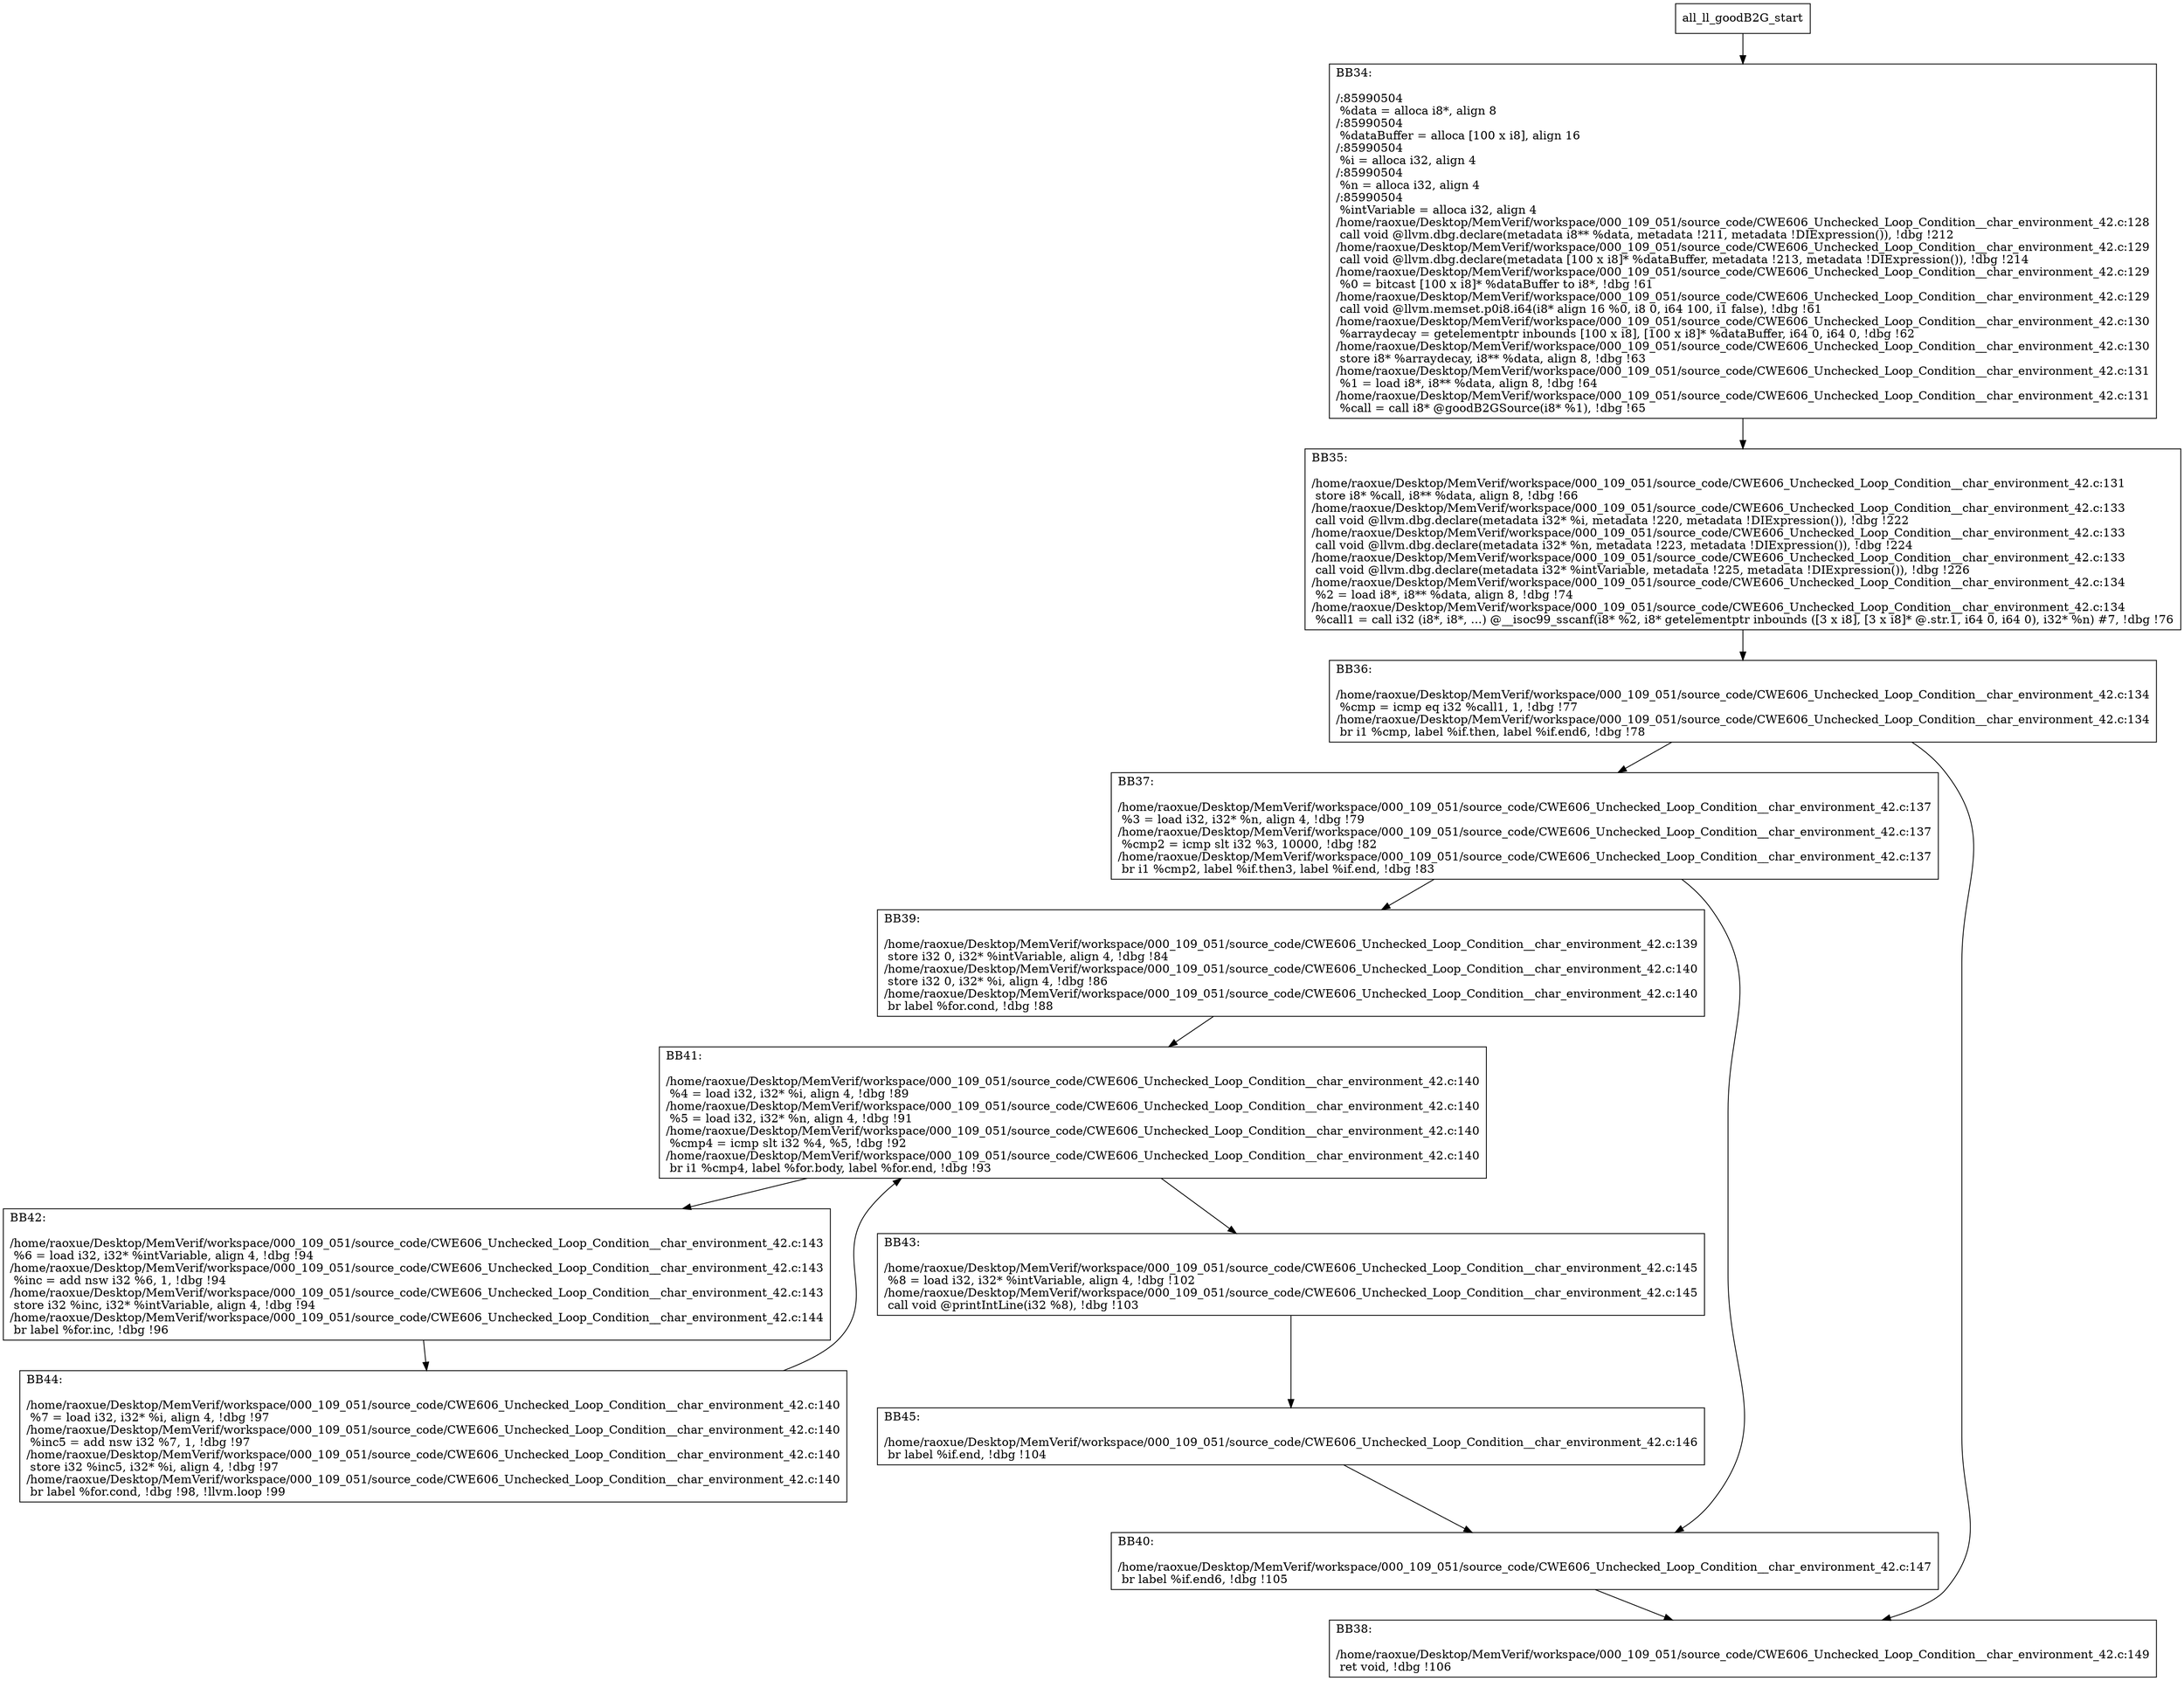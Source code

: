 digraph "CFG for'all_ll_goodB2G' function" {
	BBall_ll_goodB2G_start[shape=record,label="{all_ll_goodB2G_start}"];
	BBall_ll_goodB2G_start-> all_ll_goodB2GBB34;
	all_ll_goodB2GBB34 [shape=record, label="{BB34:\l\l/:85990504\l
  %data = alloca i8*, align 8\l
/:85990504\l
  %dataBuffer = alloca [100 x i8], align 16\l
/:85990504\l
  %i = alloca i32, align 4\l
/:85990504\l
  %n = alloca i32, align 4\l
/:85990504\l
  %intVariable = alloca i32, align 4\l
/home/raoxue/Desktop/MemVerif/workspace/000_109_051/source_code/CWE606_Unchecked_Loop_Condition__char_environment_42.c:128\l
  call void @llvm.dbg.declare(metadata i8** %data, metadata !211, metadata !DIExpression()), !dbg !212\l
/home/raoxue/Desktop/MemVerif/workspace/000_109_051/source_code/CWE606_Unchecked_Loop_Condition__char_environment_42.c:129\l
  call void @llvm.dbg.declare(metadata [100 x i8]* %dataBuffer, metadata !213, metadata !DIExpression()), !dbg !214\l
/home/raoxue/Desktop/MemVerif/workspace/000_109_051/source_code/CWE606_Unchecked_Loop_Condition__char_environment_42.c:129\l
  %0 = bitcast [100 x i8]* %dataBuffer to i8*, !dbg !61\l
/home/raoxue/Desktop/MemVerif/workspace/000_109_051/source_code/CWE606_Unchecked_Loop_Condition__char_environment_42.c:129\l
  call void @llvm.memset.p0i8.i64(i8* align 16 %0, i8 0, i64 100, i1 false), !dbg !61\l
/home/raoxue/Desktop/MemVerif/workspace/000_109_051/source_code/CWE606_Unchecked_Loop_Condition__char_environment_42.c:130\l
  %arraydecay = getelementptr inbounds [100 x i8], [100 x i8]* %dataBuffer, i64 0, i64 0, !dbg !62\l
/home/raoxue/Desktop/MemVerif/workspace/000_109_051/source_code/CWE606_Unchecked_Loop_Condition__char_environment_42.c:130\l
  store i8* %arraydecay, i8** %data, align 8, !dbg !63\l
/home/raoxue/Desktop/MemVerif/workspace/000_109_051/source_code/CWE606_Unchecked_Loop_Condition__char_environment_42.c:131\l
  %1 = load i8*, i8** %data, align 8, !dbg !64\l
/home/raoxue/Desktop/MemVerif/workspace/000_109_051/source_code/CWE606_Unchecked_Loop_Condition__char_environment_42.c:131\l
  %call = call i8* @goodB2GSource(i8* %1), !dbg !65\l
}"];
	all_ll_goodB2GBB34-> all_ll_goodB2GBB35;
	all_ll_goodB2GBB35 [shape=record, label="{BB35:\l\l/home/raoxue/Desktop/MemVerif/workspace/000_109_051/source_code/CWE606_Unchecked_Loop_Condition__char_environment_42.c:131\l
  store i8* %call, i8** %data, align 8, !dbg !66\l
/home/raoxue/Desktop/MemVerif/workspace/000_109_051/source_code/CWE606_Unchecked_Loop_Condition__char_environment_42.c:133\l
  call void @llvm.dbg.declare(metadata i32* %i, metadata !220, metadata !DIExpression()), !dbg !222\l
/home/raoxue/Desktop/MemVerif/workspace/000_109_051/source_code/CWE606_Unchecked_Loop_Condition__char_environment_42.c:133\l
  call void @llvm.dbg.declare(metadata i32* %n, metadata !223, metadata !DIExpression()), !dbg !224\l
/home/raoxue/Desktop/MemVerif/workspace/000_109_051/source_code/CWE606_Unchecked_Loop_Condition__char_environment_42.c:133\l
  call void @llvm.dbg.declare(metadata i32* %intVariable, metadata !225, metadata !DIExpression()), !dbg !226\l
/home/raoxue/Desktop/MemVerif/workspace/000_109_051/source_code/CWE606_Unchecked_Loop_Condition__char_environment_42.c:134\l
  %2 = load i8*, i8** %data, align 8, !dbg !74\l
/home/raoxue/Desktop/MemVerif/workspace/000_109_051/source_code/CWE606_Unchecked_Loop_Condition__char_environment_42.c:134\l
  %call1 = call i32 (i8*, i8*, ...) @__isoc99_sscanf(i8* %2, i8* getelementptr inbounds ([3 x i8], [3 x i8]* @.str.1, i64 0, i64 0), i32* %n) #7, !dbg !76\l
}"];
	all_ll_goodB2GBB35-> all_ll_goodB2GBB36;
	all_ll_goodB2GBB36 [shape=record, label="{BB36:\l\l/home/raoxue/Desktop/MemVerif/workspace/000_109_051/source_code/CWE606_Unchecked_Loop_Condition__char_environment_42.c:134\l
  %cmp = icmp eq i32 %call1, 1, !dbg !77\l
/home/raoxue/Desktop/MemVerif/workspace/000_109_051/source_code/CWE606_Unchecked_Loop_Condition__char_environment_42.c:134\l
  br i1 %cmp, label %if.then, label %if.end6, !dbg !78\l
}"];
	all_ll_goodB2GBB36-> all_ll_goodB2GBB37;
	all_ll_goodB2GBB36-> all_ll_goodB2GBB38;
	all_ll_goodB2GBB37 [shape=record, label="{BB37:\l\l/home/raoxue/Desktop/MemVerif/workspace/000_109_051/source_code/CWE606_Unchecked_Loop_Condition__char_environment_42.c:137\l
  %3 = load i32, i32* %n, align 4, !dbg !79\l
/home/raoxue/Desktop/MemVerif/workspace/000_109_051/source_code/CWE606_Unchecked_Loop_Condition__char_environment_42.c:137\l
  %cmp2 = icmp slt i32 %3, 10000, !dbg !82\l
/home/raoxue/Desktop/MemVerif/workspace/000_109_051/source_code/CWE606_Unchecked_Loop_Condition__char_environment_42.c:137\l
  br i1 %cmp2, label %if.then3, label %if.end, !dbg !83\l
}"];
	all_ll_goodB2GBB37-> all_ll_goodB2GBB39;
	all_ll_goodB2GBB37-> all_ll_goodB2GBB40;
	all_ll_goodB2GBB39 [shape=record, label="{BB39:\l\l/home/raoxue/Desktop/MemVerif/workspace/000_109_051/source_code/CWE606_Unchecked_Loop_Condition__char_environment_42.c:139\l
  store i32 0, i32* %intVariable, align 4, !dbg !84\l
/home/raoxue/Desktop/MemVerif/workspace/000_109_051/source_code/CWE606_Unchecked_Loop_Condition__char_environment_42.c:140\l
  store i32 0, i32* %i, align 4, !dbg !86\l
/home/raoxue/Desktop/MemVerif/workspace/000_109_051/source_code/CWE606_Unchecked_Loop_Condition__char_environment_42.c:140\l
  br label %for.cond, !dbg !88\l
}"];
	all_ll_goodB2GBB39-> all_ll_goodB2GBB41;
	all_ll_goodB2GBB41 [shape=record, label="{BB41:\l\l/home/raoxue/Desktop/MemVerif/workspace/000_109_051/source_code/CWE606_Unchecked_Loop_Condition__char_environment_42.c:140\l
  %4 = load i32, i32* %i, align 4, !dbg !89\l
/home/raoxue/Desktop/MemVerif/workspace/000_109_051/source_code/CWE606_Unchecked_Loop_Condition__char_environment_42.c:140\l
  %5 = load i32, i32* %n, align 4, !dbg !91\l
/home/raoxue/Desktop/MemVerif/workspace/000_109_051/source_code/CWE606_Unchecked_Loop_Condition__char_environment_42.c:140\l
  %cmp4 = icmp slt i32 %4, %5, !dbg !92\l
/home/raoxue/Desktop/MemVerif/workspace/000_109_051/source_code/CWE606_Unchecked_Loop_Condition__char_environment_42.c:140\l
  br i1 %cmp4, label %for.body, label %for.end, !dbg !93\l
}"];
	all_ll_goodB2GBB41-> all_ll_goodB2GBB42;
	all_ll_goodB2GBB41-> all_ll_goodB2GBB43;
	all_ll_goodB2GBB42 [shape=record, label="{BB42:\l\l/home/raoxue/Desktop/MemVerif/workspace/000_109_051/source_code/CWE606_Unchecked_Loop_Condition__char_environment_42.c:143\l
  %6 = load i32, i32* %intVariable, align 4, !dbg !94\l
/home/raoxue/Desktop/MemVerif/workspace/000_109_051/source_code/CWE606_Unchecked_Loop_Condition__char_environment_42.c:143\l
  %inc = add nsw i32 %6, 1, !dbg !94\l
/home/raoxue/Desktop/MemVerif/workspace/000_109_051/source_code/CWE606_Unchecked_Loop_Condition__char_environment_42.c:143\l
  store i32 %inc, i32* %intVariable, align 4, !dbg !94\l
/home/raoxue/Desktop/MemVerif/workspace/000_109_051/source_code/CWE606_Unchecked_Loop_Condition__char_environment_42.c:144\l
  br label %for.inc, !dbg !96\l
}"];
	all_ll_goodB2GBB42-> all_ll_goodB2GBB44;
	all_ll_goodB2GBB44 [shape=record, label="{BB44:\l\l/home/raoxue/Desktop/MemVerif/workspace/000_109_051/source_code/CWE606_Unchecked_Loop_Condition__char_environment_42.c:140\l
  %7 = load i32, i32* %i, align 4, !dbg !97\l
/home/raoxue/Desktop/MemVerif/workspace/000_109_051/source_code/CWE606_Unchecked_Loop_Condition__char_environment_42.c:140\l
  %inc5 = add nsw i32 %7, 1, !dbg !97\l
/home/raoxue/Desktop/MemVerif/workspace/000_109_051/source_code/CWE606_Unchecked_Loop_Condition__char_environment_42.c:140\l
  store i32 %inc5, i32* %i, align 4, !dbg !97\l
/home/raoxue/Desktop/MemVerif/workspace/000_109_051/source_code/CWE606_Unchecked_Loop_Condition__char_environment_42.c:140\l
  br label %for.cond, !dbg !98, !llvm.loop !99\l
}"];
	all_ll_goodB2GBB44-> all_ll_goodB2GBB41;
	all_ll_goodB2GBB43 [shape=record, label="{BB43:\l\l/home/raoxue/Desktop/MemVerif/workspace/000_109_051/source_code/CWE606_Unchecked_Loop_Condition__char_environment_42.c:145\l
  %8 = load i32, i32* %intVariable, align 4, !dbg !102\l
/home/raoxue/Desktop/MemVerif/workspace/000_109_051/source_code/CWE606_Unchecked_Loop_Condition__char_environment_42.c:145\l
  call void @printIntLine(i32 %8), !dbg !103\l
}"];
	all_ll_goodB2GBB43-> all_ll_goodB2GBB45;
	all_ll_goodB2GBB45 [shape=record, label="{BB45:\l\l/home/raoxue/Desktop/MemVerif/workspace/000_109_051/source_code/CWE606_Unchecked_Loop_Condition__char_environment_42.c:146\l
  br label %if.end, !dbg !104\l
}"];
	all_ll_goodB2GBB45-> all_ll_goodB2GBB40;
	all_ll_goodB2GBB40 [shape=record, label="{BB40:\l\l/home/raoxue/Desktop/MemVerif/workspace/000_109_051/source_code/CWE606_Unchecked_Loop_Condition__char_environment_42.c:147\l
  br label %if.end6, !dbg !105\l
}"];
	all_ll_goodB2GBB40-> all_ll_goodB2GBB38;
	all_ll_goodB2GBB38 [shape=record, label="{BB38:\l\l/home/raoxue/Desktop/MemVerif/workspace/000_109_051/source_code/CWE606_Unchecked_Loop_Condition__char_environment_42.c:149\l
  ret void, !dbg !106\l
}"];
}
